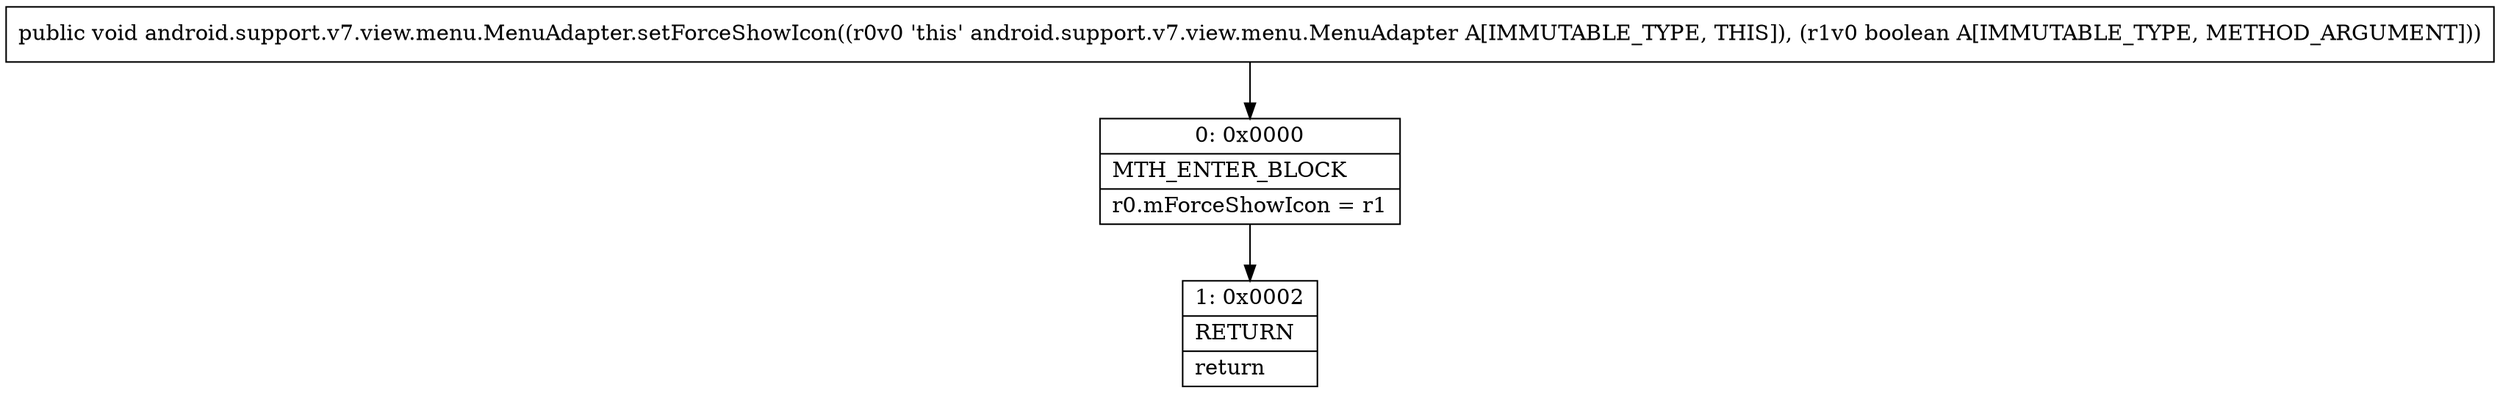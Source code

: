digraph "CFG forandroid.support.v7.view.menu.MenuAdapter.setForceShowIcon(Z)V" {
Node_0 [shape=record,label="{0\:\ 0x0000|MTH_ENTER_BLOCK\l|r0.mForceShowIcon = r1\l}"];
Node_1 [shape=record,label="{1\:\ 0x0002|RETURN\l|return\l}"];
MethodNode[shape=record,label="{public void android.support.v7.view.menu.MenuAdapter.setForceShowIcon((r0v0 'this' android.support.v7.view.menu.MenuAdapter A[IMMUTABLE_TYPE, THIS]), (r1v0 boolean A[IMMUTABLE_TYPE, METHOD_ARGUMENT])) }"];
MethodNode -> Node_0;
Node_0 -> Node_1;
}

